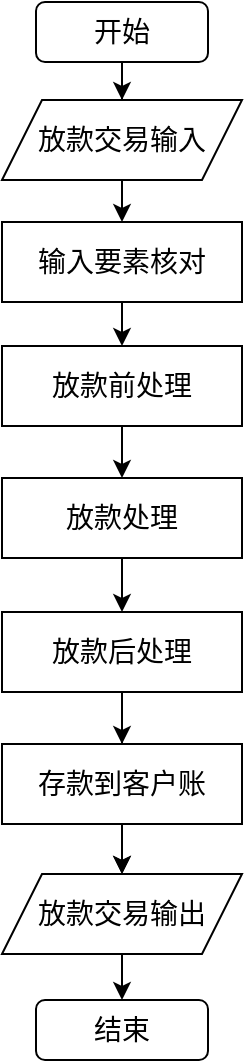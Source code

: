 <mxfile version="15.7.0" type="github" pages="4">
  <diagram id="nxqIbPxLtPHiabSfTje6" name="overall">
    <mxGraphModel dx="1122" dy="738" grid="0" gridSize="10" guides="1" tooltips="1" connect="1" arrows="1" fold="1" page="1" pageScale="1" pageWidth="827" pageHeight="1169" math="0" shadow="0">
      <root>
        <mxCell id="0" />
        <mxCell id="1" parent="0" />
        <mxCell id="k1YCn7YsN1y8buzWTDnB-4" style="edgeStyle=orthogonalEdgeStyle;rounded=0;orthogonalLoop=1;jettySize=auto;html=1;exitX=0.5;exitY=1;exitDx=0;exitDy=0;" edge="1" parent="1" source="k1YCn7YsN1y8buzWTDnB-1" target="k1YCn7YsN1y8buzWTDnB-2">
          <mxGeometry relative="1" as="geometry" />
        </mxCell>
        <mxCell id="k1YCn7YsN1y8buzWTDnB-1" value="开始" style="rounded=1;whiteSpace=wrap;html=1;fontStyle=0;fontSize=14;" vertex="1" parent="1">
          <mxGeometry x="354" y="100" width="86" height="30" as="geometry" />
        </mxCell>
        <mxCell id="k1YCn7YsN1y8buzWTDnB-2" value="放款交易输入" style="shape=parallelogram;perimeter=parallelogramPerimeter;whiteSpace=wrap;html=1;fixedSize=1;fontStyle=0;fontSize=14;" vertex="1" parent="1">
          <mxGeometry x="337" y="149" width="120" height="40" as="geometry" />
        </mxCell>
        <mxCell id="k1YCn7YsN1y8buzWTDnB-6" value="输入要素核对" style="rounded=0;whiteSpace=wrap;html=1;fontStyle=0;fontSize=14;" vertex="1" parent="1">
          <mxGeometry x="337" y="210" width="120" height="40" as="geometry" />
        </mxCell>
        <mxCell id="k1YCn7YsN1y8buzWTDnB-7" style="edgeStyle=orthogonalEdgeStyle;rounded=0;orthogonalLoop=1;jettySize=auto;html=1;exitX=0.5;exitY=1;exitDx=0;exitDy=0;" edge="1" parent="1" source="k1YCn7YsN1y8buzWTDnB-2" target="k1YCn7YsN1y8buzWTDnB-6">
          <mxGeometry relative="1" as="geometry">
            <mxPoint x="410" y="210" as="sourcePoint" />
            <mxPoint x="407" y="165" as="targetPoint" />
            <Array as="points" />
          </mxGeometry>
        </mxCell>
        <mxCell id="k1YCn7YsN1y8buzWTDnB-8" value="放款前处理" style="rounded=0;whiteSpace=wrap;html=1;fontStyle=0;fontSize=14;" vertex="1" parent="1">
          <mxGeometry x="337" y="272" width="120" height="40" as="geometry" />
        </mxCell>
        <mxCell id="k1YCn7YsN1y8buzWTDnB-9" value="放款处理" style="rounded=0;whiteSpace=wrap;html=1;fontStyle=0;fontSize=14;" vertex="1" parent="1">
          <mxGeometry x="337" y="338" width="120" height="40" as="geometry" />
        </mxCell>
        <mxCell id="k1YCn7YsN1y8buzWTDnB-21" value="" style="edgeStyle=orthogonalEdgeStyle;rounded=0;orthogonalLoop=1;jettySize=auto;html=1;fontSize=14;" edge="1" parent="1" source="k1YCn7YsN1y8buzWTDnB-10" target="k1YCn7YsN1y8buzWTDnB-16">
          <mxGeometry relative="1" as="geometry" />
        </mxCell>
        <mxCell id="k1YCn7YsN1y8buzWTDnB-10" value="放款后处理" style="rounded=0;whiteSpace=wrap;html=1;fontStyle=0;fontSize=14;" vertex="1" parent="1">
          <mxGeometry x="337" y="405" width="120" height="40" as="geometry" />
        </mxCell>
        <mxCell id="k1YCn7YsN1y8buzWTDnB-11" style="edgeStyle=orthogonalEdgeStyle;rounded=0;orthogonalLoop=1;jettySize=auto;html=1;exitX=0.5;exitY=1;exitDx=0;exitDy=0;entryX=0.5;entryY=0;entryDx=0;entryDy=0;" edge="1" parent="1" source="k1YCn7YsN1y8buzWTDnB-6" target="k1YCn7YsN1y8buzWTDnB-8">
          <mxGeometry relative="1" as="geometry">
            <mxPoint x="407" y="205" as="sourcePoint" />
            <mxPoint x="407" y="233" as="targetPoint" />
            <Array as="points" />
          </mxGeometry>
        </mxCell>
        <mxCell id="k1YCn7YsN1y8buzWTDnB-12" style="edgeStyle=orthogonalEdgeStyle;rounded=0;orthogonalLoop=1;jettySize=auto;html=1;exitX=0.5;exitY=1;exitDx=0;exitDy=0;" edge="1" parent="1" source="k1YCn7YsN1y8buzWTDnB-8" target="k1YCn7YsN1y8buzWTDnB-9">
          <mxGeometry relative="1" as="geometry">
            <mxPoint x="417" y="215" as="sourcePoint" />
            <mxPoint x="417" y="243" as="targetPoint" />
            <Array as="points" />
          </mxGeometry>
        </mxCell>
        <mxCell id="k1YCn7YsN1y8buzWTDnB-13" style="edgeStyle=orthogonalEdgeStyle;rounded=0;orthogonalLoop=1;jettySize=auto;html=1;exitX=0.5;exitY=1;exitDx=0;exitDy=0;" edge="1" parent="1" source="k1YCn7YsN1y8buzWTDnB-9" target="k1YCn7YsN1y8buzWTDnB-10">
          <mxGeometry relative="1" as="geometry">
            <mxPoint x="427" y="225" as="sourcePoint" />
            <mxPoint x="427" y="253" as="targetPoint" />
            <Array as="points" />
          </mxGeometry>
        </mxCell>
        <mxCell id="k1YCn7YsN1y8buzWTDnB-14" value="存款到客户账" style="rounded=0;whiteSpace=wrap;html=1;fontStyle=0;fontSize=14;" vertex="1" parent="1">
          <mxGeometry x="337" y="471" width="120" height="40" as="geometry" />
        </mxCell>
        <mxCell id="k1YCn7YsN1y8buzWTDnB-15" style="edgeStyle=orthogonalEdgeStyle;rounded=0;orthogonalLoop=1;jettySize=auto;html=1;entryX=0.5;entryY=0;entryDx=0;entryDy=0;" edge="1" parent="1" source="k1YCn7YsN1y8buzWTDnB-10" target="k1YCn7YsN1y8buzWTDnB-14">
          <mxGeometry relative="1" as="geometry">
            <mxPoint x="407" y="410" as="sourcePoint" />
            <mxPoint x="407" y="440" as="targetPoint" />
            <Array as="points" />
          </mxGeometry>
        </mxCell>
        <mxCell id="k1YCn7YsN1y8buzWTDnB-16" value="放款交易输出" style="shape=parallelogram;perimeter=parallelogramPerimeter;whiteSpace=wrap;html=1;fixedSize=1;fontStyle=0;fontSize=14;" vertex="1" parent="1">
          <mxGeometry x="337" y="536" width="120" height="40" as="geometry" />
        </mxCell>
        <mxCell id="k1YCn7YsN1y8buzWTDnB-17" value="结束" style="rounded=1;whiteSpace=wrap;html=1;fontStyle=0;fontSize=14;" vertex="1" parent="1">
          <mxGeometry x="354" y="599" width="86" height="30" as="geometry" />
        </mxCell>
        <mxCell id="k1YCn7YsN1y8buzWTDnB-18" style="edgeStyle=orthogonalEdgeStyle;rounded=0;orthogonalLoop=1;jettySize=auto;html=1;entryX=0.5;entryY=0;entryDx=0;entryDy=0;exitX=0.5;exitY=1;exitDx=0;exitDy=0;" edge="1" parent="1" source="k1YCn7YsN1y8buzWTDnB-14" target="k1YCn7YsN1y8buzWTDnB-16">
          <mxGeometry relative="1" as="geometry">
            <mxPoint x="407" y="480" as="sourcePoint" />
            <mxPoint x="407" y="510" as="targetPoint" />
            <Array as="points" />
          </mxGeometry>
        </mxCell>
        <mxCell id="k1YCn7YsN1y8buzWTDnB-20" style="edgeStyle=orthogonalEdgeStyle;rounded=0;orthogonalLoop=1;jettySize=auto;html=1;entryX=0.5;entryY=0;entryDx=0;entryDy=0;exitX=0.5;exitY=1;exitDx=0;exitDy=0;" edge="1" parent="1" source="k1YCn7YsN1y8buzWTDnB-16" target="k1YCn7YsN1y8buzWTDnB-17">
          <mxGeometry relative="1" as="geometry">
            <mxPoint x="407" y="480" as="sourcePoint" />
            <mxPoint x="407" y="510" as="targetPoint" />
            <Array as="points" />
          </mxGeometry>
        </mxCell>
      </root>
    </mxGraphModel>
  </diagram>
  <diagram id="QGNIRQtJwJ4KGdUutybe" name="drawdown before">
    <mxGraphModel dx="1122" dy="738" grid="0" gridSize="10" guides="1" tooltips="1" connect="1" arrows="1" fold="1" page="1" pageScale="1" pageWidth="827" pageHeight="1169" math="0" shadow="0">
      <root>
        <mxCell id="lxMKOzXUKa9GA9cogH5O-0" />
        <mxCell id="lxMKOzXUKa9GA9cogH5O-1" parent="lxMKOzXUKa9GA9cogH5O-0" />
        <mxCell id="ngMnGZncGuyNHVD0-6-a-0" value="&lt;span style=&quot;color: rgba(0 , 0 , 0 , 0) ; font-family: monospace ; font-size: 0px&quot;&gt;%3CmxGraphModel%3E%3Croot%3E%3CmxCell%20id%3D%220%22%2F%3E%3CmxCell%20id%3D%221%22%20parent%3D%220%22%2F%3E%3CmxCell%20id%3D%222%22%20style%3D%22edgeStyle%3DorthogonalEdgeStyle%3Brounded%3D0%3BorthogonalLoop%3D1%3BjettySize%3Dauto%3Bhtml%3D1%3BexitX%3D0.5%3BexitY%3D1%3BexitDx%3D0%3BexitDy%3D0%3B%22%20edge%3D%221%22%20source%3D%223%22%20target%3D%224%22%20parent%3D%221%22%3E%3CmxGeometry%20relative%3D%221%22%20as%3D%22geometry%22%2F%3E%3C%2FmxCell%3E%3CmxCell%20id%3D%223%22%20value%3D%22%E5%BC%80%E5%A7%8B%22%20style%3D%22rounded%3D1%3BwhiteSpace%3Dwrap%3Bhtml%3D1%3BfontStyle%3D0%3BfontSize%3D14%3B%22%20vertex%3D%221%22%20parent%3D%221%22%3E%3CmxGeometry%20x%3D%22354%22%20y%3D%22100%22%20width%3D%2286%22%20height%3D%2230%22%20as%3D%22geometry%22%2F%3E%3C%2FmxCell%3E%3CmxCell%20id%3D%224%22%20value%3D%22%E6%94%BE%E6%AC%BE%E4%BA%A4%E6%98%93%E8%BE%93%E5%85%A5%22%20style%3D%22shape%3Dparallelogram%3Bperimeter%3DparallelogramPerimeter%3BwhiteSpace%3Dwrap%3Bhtml%3D1%3BfixedSize%3D1%3BfontStyle%3D0%3BfontSize%3D14%3B%22%20vertex%3D%221%22%20parent%3D%221%22%3E%3CmxGeometry%20x%3D%22337%22%20y%3D%22149%22%20width%3D%22120%22%20height%3D%2240%22%20as%3D%22geometry%22%2F%3E%3C%2FmxCell%3E%3CmxCell%20id%3D%225%22%20value%3D%22%E8%BE%93%E5%85%A5%E8%A6%81%E7%B4%A0%E6%A0%B8%E5%AF%B9%22%20style%3D%22rounded%3D0%3BwhiteSpace%3Dwrap%3Bhtml%3D1%3BfontStyle%3D0%3BfontSize%3D14%3B%22%20vertex%3D%221%22%20parent%3D%221%22%3E%3CmxGeometry%20x%3D%22337%22%20y%3D%22210%22%20width%3D%22120%22%20height%3D%2240%22%20as%3D%22geometry%22%2F%3E%3C%2FmxCell%3E%3CmxCell%20id%3D%226%22%20style%3D%22edgeStyle%3DorthogonalEdgeStyle%3Brounded%3D0%3BorthogonalLoop%3D1%3BjettySize%3Dauto%3Bhtml%3D1%3BexitX%3D0.5%3BexitY%3D1%3BexitDx%3D0%3BexitDy%3D0%3B%22%20edge%3D%221%22%20source%3D%224%22%20target%3D%225%22%20parent%3D%221%22%3E%3CmxGeometry%20relative%3D%221%22%20as%3D%22geometry%22%3E%3CmxPoint%20x%3D%22410%22%20y%3D%22210%22%20as%3D%22sourcePoint%22%2F%3E%3CmxPoint%20x%3D%22407%22%20y%3D%22165%22%20as%3D%22targetPoint%22%2F%3E%3CArray%20as%3D%22points%22%2F%3E%3C%2FmxGeometry%3E%3C%2FmxCell%3E%3CmxCell%20id%3D%227%22%20value%3D%22%E6%94%BE%E6%AC%BE%E5%89%8D%E5%A4%84%E7%90%86%22%20style%3D%22rounded%3D0%3BwhiteSpace%3Dwrap%3Bhtml%3D1%3BfontStyle%3D0%3BfontSize%3D14%3B%22%20vertex%3D%221%22%20parent%3D%221%22%3E%3CmxGeometry%20x%3D%22337%22%20y%3D%22272%22%20width%3D%22120%22%20height%3D%2240%22%20as%3D%22geometry%22%2F%3E%3C%2FmxCell%3E%3CmxCell%20id%3D%228%22%20value%3D%22%E6%94%BE%E6%AC%BE%E5%A4%84%E7%90%86%22%20style%3D%22rounded%3D0%3BwhiteSpace%3Dwrap%3Bhtml%3D1%3BfontStyle%3D0%3BfontSize%3D14%3B%22%20vertex%3D%221%22%20parent%3D%221%22%3E%3CmxGeometry%20x%3D%22337%22%20y%3D%22338%22%20width%3D%22120%22%20height%3D%2240%22%20as%3D%22geometry%22%2F%3E%3C%2FmxCell%3E%3CmxCell%20id%3D%229%22%20value%3D%22%22%20style%3D%22edgeStyle%3DorthogonalEdgeStyle%3Brounded%3D0%3BorthogonalLoop%3D1%3BjettySize%3Dauto%3Bhtml%3D1%3BfontSize%3D14%3B%22%20edge%3D%221%22%20source%3D%2210%22%20target%3D%2216%22%20parent%3D%221%22%3E%3CmxGeometry%20relative%3D%221%22%20as%3D%22geometry%22%2F%3E%3C%2FmxCell%3E%3CmxCell%20id%3D%2210%22%20value%3D%22%E6%94%BE%E6%AC%BE%E5%90%8E%E5%A4%84%E7%90%86%22%20style%3D%22rounded%3D0%3BwhiteSpace%3Dwrap%3Bhtml%3D1%3BfontStyle%3D0%3BfontSize%3D14%3B%22%20vertex%3D%221%22%20parent%3D%221%22%3E%3CmxGeometry%20x%3D%22337%22%20y%3D%22405%22%20width%3D%22120%22%20height%3D%2240%22%20as%3D%22geometry%22%2F%3E%3C%2FmxCell%3E%3CmxCell%20id%3D%2211%22%20style%3D%22edgeStyle%3DorthogonalEdgeStyle%3Brounded%3D0%3BorthogonalLoop%3D1%3BjettySize%3Dauto%3Bhtml%3D1%3BexitX%3D0.5%3BexitY%3D1%3BexitDx%3D0%3BexitDy%3D0%3BentryX%3D0.5%3BentryY%3D0%3BentryDx%3D0%3BentryDy%3D0%3B%22%20edge%3D%221%22%20source%3D%225%22%20target%3D%227%22%20parent%3D%221%22%3E%3CmxGeometry%20relative%3D%221%22%20as%3D%22geometry%22%3E%3CmxPoint%20x%3D%22407%22%20y%3D%22205%22%20as%3D%22sourcePoint%22%2F%3E%3CmxPoint%20x%3D%22407%22%20y%3D%22233%22%20as%3D%22targetPoint%22%2F%3E%3CArray%20as%3D%22points%22%2F%3E%3C%2FmxGeometry%3E%3C%2FmxCell%3E%3CmxCell%20id%3D%2212%22%20style%3D%22edgeStyle%3DorthogonalEdgeStyle%3Brounded%3D0%3BorthogonalLoop%3D1%3BjettySize%3Dauto%3Bhtml%3D1%3BexitX%3D0.5%3BexitY%3D1%3BexitDx%3D0%3BexitDy%3D0%3B%22%20edge%3D%221%22%20source%3D%227%22%20target%3D%228%22%20parent%3D%221%22%3E%3CmxGeometry%20relative%3D%221%22%20as%3D%22geometry%22%3E%3CmxPoint%20x%3D%22417%22%20y%3D%22215%22%20as%3D%22sourcePoint%22%2F%3E%3CmxPoint%20x%3D%22417%22%20y%3D%22243%22%20as%3D%22targetPoint%22%2F%3E%3CArray%20as%3D%22points%22%2F%3E%3C%2FmxGeometry%3E%3C%2FmxCell%3E%3CmxCell%20id%3D%2213%22%20style%3D%22edgeStyle%3DorthogonalEdgeStyle%3Brounded%3D0%3BorthogonalLoop%3D1%3BjettySize%3Dauto%3Bhtml%3D1%3BexitX%3D0.5%3BexitY%3D1%3BexitDx%3D0%3BexitDy%3D0%3B%22%20edge%3D%221%22%20source%3D%228%22%20target%3D%2210%22%20parent%3D%221%22%3E%3CmxGeometry%20relative%3D%221%22%20as%3D%22geometry%22%3E%3CmxPoint%20x%3D%22427%22%20y%3D%22225%22%20as%3D%22sourcePoint%22%2F%3E%3CmxPoint%20x%3D%22427%22%20y%3D%22253%22%20as%3D%22targetPoint%22%2F%3E%3CArray%20as%3D%22points%22%2F%3E%3C%2FmxGeometry%3E%3C%2FmxCell%3E%3CmxCell%20id%3D%2214%22%20value%3D%22%E5%AD%98%E6%AC%BE%E5%88%B0%E5%AE%A2%E6%88%B7%E8%B4%A6%22%20style%3D%22rounded%3D0%3BwhiteSpace%3Dwrap%3Bhtml%3D1%3BfontStyle%3D0%3BfontSize%3D14%3B%22%20vertex%3D%221%22%20parent%3D%221%22%3E%3CmxGeometry%20x%3D%22337%22%20y%3D%22471%22%20width%3D%22120%22%20height%3D%2240%22%20as%3D%22geometry%22%2F%3E%3C%2FmxCell%3E%3CmxCell%20id%3D%2215%22%20style%3D%22edgeStyle%3DorthogonalEdgeStyle%3Brounded%3D0%3BorthogonalLoop%3D1%3BjettySize%3Dauto%3Bhtml%3D1%3BentryX%3D0.5%3BentryY%3D0%3BentryDx%3D0%3BentryDy%3D0%3B%22%20edge%3D%221%22%20source%3D%2210%22%20target%3D%2214%22%20parent%3D%221%22%3E%3CmxGeometry%20relative%3D%221%22%20as%3D%22geometry%22%3E%3CmxPoint%20x%3D%22407%22%20y%3D%22410%22%20as%3D%22sourcePoint%22%2F%3E%3CmxPoint%20x%3D%22407%22%20y%3D%22440%22%20as%3D%22targetPoint%22%2F%3E%3CArray%20as%3D%22points%22%2F%3E%3C%2FmxGeometry%3E%3C%2FmxCell%3E%3CmxCell%20id%3D%2216%22%20value%3D%22%E6%94%BE%E6%AC%BE%E4%BA%A4%E6%98%93%E8%BE%93%E5%87%BA%22%20style%3D%22shape%3Dparallelogram%3Bperimeter%3DparallelogramPerimeter%3BwhiteSpace%3Dwrap%3Bhtml%3D1%3BfixedSize%3D1%3BfontStyle%3D0%3BfontSize%3D14%3B%22%20vertex%3D%221%22%20parent%3D%221%22%3E%3CmxGeometry%20x%3D%22337%22%20y%3D%22536%22%20width%3D%22120%22%20height%3D%2240%22%20as%3D%22geometry%22%2F%3E%3C%2FmxCell%3E%3CmxCell%20id%3D%2217%22%20value%3D%22%E7%BB%93%E6%9D%9F%22%20style%3D%22rounded%3D1%3BwhiteSpace%3Dwrap%3Bhtml%3D1%3BfontStyle%3D0%3BfontSize%3D14%3B%22%20vertex%3D%221%22%20parent%3D%221%22%3E%3CmxGeometry%20x%3D%22354%22%20y%3D%22599%22%20width%3D%2286%22%20height%3D%2230%22%20as%3D%22geometry%22%2F%3E%3C%2FmxCell%3E%3CmxCell%20id%3D%2218%22%20style%3D%22edgeStyle%3DorthogonalEdgeStyle%3Brounded%3D0%3BorthogonalLoop%3D1%3BjettySize%3Dauto%3Bhtml%3D1%3BentryX%3D0.5%3BentryY%3D0%3BentryDx%3D0%3BentryDy%3D0%3BexitX%3D0.5%3BexitY%3D1%3BexitDx%3D0%3BexitDy%3D0%3B%22%20edge%3D%221%22%20source%3D%2214%22%20target%3D%2216%22%20parent%3D%221%22%3E%3CmxGeometry%20relative%3D%221%22%20as%3D%22geometry%22%3E%3CmxPoint%20x%3D%22407%22%20y%3D%22480%22%20as%3D%22sourcePoint%22%2F%3E%3CmxPoint%20x%3D%22407%22%20y%3D%22510%22%20as%3D%22targetPoint%22%2F%3E%3CArray%20as%3D%22points%22%2F%3E%3C%2FmxGeometry%3E%3C%2FmxCell%3E%3CmxCell%20id%3D%2219%22%20style%3D%22edgeStyle%3DorthogonalEdgeStyle%3Brounded%3D0%3BorthogonalLoop%3D1%3BjettySize%3Dauto%3Bhtml%3D1%3BentryX%3D0.5%3BentryY%3D0%3BentryDx%3D0%3BentryDy%3D0%3BexitX%3D0.5%3BexitY%3D1%3BexitDx%3D0%3BexitDy%3D0%3B%22%20edge%3D%221%22%20source%3D%2216%22%20target%3D%2217%22%20parent%3D%221%22%3E%3CmxGeometry%20relative%3D%221%22%20as%3D%22geometry%22%3E%3CmxPoint%20x%3D%22407%22%20y%3D%22480%22%20as%3D%22sourcePoint%22%2F%3E%3CmxPoint%20x%3D%22407%22%20y%3D%22510%22%20as%3D%22targetPoint%22%2F%3E%3CArray%20as%3D%22points%22%2F%3E%3C%2FmxGeometry%3E%3C%2FmxCell%3E%3C%2Froot%3E%3C%2FmxGraphModel%3E&lt;/span&gt;" style="text;html=1;align=center;verticalAlign=middle;resizable=0;points=[];autosize=1;strokeColor=none;fillColor=none;fontSize=14;" vertex="1" parent="lxMKOzXUKa9GA9cogH5O-1">
          <mxGeometry x="354" y="114" width="10" height="26" as="geometry" />
        </mxCell>
        <mxCell id="DNnrfw2meU_QP1o3jRQS-1" style="edgeStyle=orthogonalEdgeStyle;rounded=0;orthogonalLoop=1;jettySize=auto;html=1;exitX=0.5;exitY=1;exitDx=0;exitDy=0;" edge="1" parent="lxMKOzXUKa9GA9cogH5O-1" source="DNnrfw2meU_QP1o3jRQS-2" target="DNnrfw2meU_QP1o3jRQS-3">
          <mxGeometry relative="1" as="geometry" />
        </mxCell>
        <mxCell id="DNnrfw2meU_QP1o3jRQS-2" value="开始" style="rounded=1;whiteSpace=wrap;html=1;fontStyle=0;fontSize=14;" vertex="1" parent="lxMKOzXUKa9GA9cogH5O-1">
          <mxGeometry x="354" y="100" width="86" height="30" as="geometry" />
        </mxCell>
        <mxCell id="DNnrfw2meU_QP1o3jRQS-3" value="放款前处理输入" style="shape=parallelogram;perimeter=parallelogramPerimeter;whiteSpace=wrap;html=1;fixedSize=1;fontStyle=0;fontSize=14;" vertex="1" parent="lxMKOzXUKa9GA9cogH5O-1">
          <mxGeometry x="337" y="155" width="120" height="40" as="geometry" />
        </mxCell>
        <mxCell id="DNnrfw2meU_QP1o3jRQS-4" value="放款准入检查" style="rounded=0;whiteSpace=wrap;html=1;fontStyle=0;fontSize=14;" vertex="1" parent="lxMKOzXUKa9GA9cogH5O-1">
          <mxGeometry x="337" y="223" width="120" height="40" as="geometry" />
        </mxCell>
        <mxCell id="DNnrfw2meU_QP1o3jRQS-5" style="edgeStyle=orthogonalEdgeStyle;rounded=0;orthogonalLoop=1;jettySize=auto;html=1;exitX=0.5;exitY=1;exitDx=0;exitDy=0;" edge="1" parent="lxMKOzXUKa9GA9cogH5O-1" source="DNnrfw2meU_QP1o3jRQS-3" target="DNnrfw2meU_QP1o3jRQS-4">
          <mxGeometry relative="1" as="geometry">
            <mxPoint x="410" y="210" as="sourcePoint" />
            <mxPoint x="407" y="165" as="targetPoint" />
            <Array as="points" />
          </mxGeometry>
        </mxCell>
        <mxCell id="DNnrfw2meU_QP1o3jRQS-8" value="" style="edgeStyle=orthogonalEdgeStyle;rounded=0;orthogonalLoop=1;jettySize=auto;html=1;fontSize=14;entryX=0.5;entryY=0;entryDx=0;entryDy=0;exitX=0.5;exitY=1;exitDx=0;exitDy=0;" edge="1" parent="lxMKOzXUKa9GA9cogH5O-1" source="DNnrfw2meU_QP1o3jRQS-15" target="DNnrfw2meU_QP1o3jRQS-16">
          <mxGeometry relative="1" as="geometry">
            <mxPoint x="397" y="445" as="sourcePoint" />
          </mxGeometry>
        </mxCell>
        <mxCell id="DNnrfw2meU_QP1o3jRQS-13" value="放款处理选项赋值" style="rounded=0;whiteSpace=wrap;html=1;fontStyle=0;fontSize=14;" vertex="1" parent="lxMKOzXUKa9GA9cogH5O-1">
          <mxGeometry x="337" y="296" width="120" height="40" as="geometry" />
        </mxCell>
        <mxCell id="DNnrfw2meU_QP1o3jRQS-14" style="edgeStyle=orthogonalEdgeStyle;rounded=0;orthogonalLoop=1;jettySize=auto;html=1;entryX=0.5;entryY=0;entryDx=0;entryDy=0;exitX=0.5;exitY=1;exitDx=0;exitDy=0;" edge="1" parent="lxMKOzXUKa9GA9cogH5O-1" source="DNnrfw2meU_QP1o3jRQS-4" target="DNnrfw2meU_QP1o3jRQS-13">
          <mxGeometry relative="1" as="geometry">
            <mxPoint x="397" y="445" as="sourcePoint" />
            <mxPoint x="407" y="440" as="targetPoint" />
            <Array as="points" />
          </mxGeometry>
        </mxCell>
        <mxCell id="DNnrfw2meU_QP1o3jRQS-15" value="放款前处理输出" style="shape=parallelogram;perimeter=parallelogramPerimeter;whiteSpace=wrap;html=1;fixedSize=1;fontStyle=0;fontSize=14;" vertex="1" parent="lxMKOzXUKa9GA9cogH5O-1">
          <mxGeometry x="337" y="366" width="120" height="40" as="geometry" />
        </mxCell>
        <mxCell id="DNnrfw2meU_QP1o3jRQS-16" value="结束" style="rounded=1;whiteSpace=wrap;html=1;fontStyle=0;fontSize=14;" vertex="1" parent="lxMKOzXUKa9GA9cogH5O-1">
          <mxGeometry x="354" y="439" width="86" height="30" as="geometry" />
        </mxCell>
        <mxCell id="DNnrfw2meU_QP1o3jRQS-17" style="edgeStyle=orthogonalEdgeStyle;rounded=0;orthogonalLoop=1;jettySize=auto;html=1;entryX=0.5;entryY=0;entryDx=0;entryDy=0;exitX=0.5;exitY=1;exitDx=0;exitDy=0;" edge="1" parent="lxMKOzXUKa9GA9cogH5O-1" source="DNnrfw2meU_QP1o3jRQS-13" target="DNnrfw2meU_QP1o3jRQS-15">
          <mxGeometry relative="1" as="geometry">
            <mxPoint x="407" y="303" as="sourcePoint" />
            <mxPoint x="407" y="333" as="targetPoint" />
            <Array as="points" />
          </mxGeometry>
        </mxCell>
      </root>
    </mxGraphModel>
  </diagram>
  <diagram name="drawdown" id="UAFW7knBlBUU_2P9LDRf">
    <mxGraphModel dx="1122" dy="738" grid="0" gridSize="10" guides="1" tooltips="1" connect="1" arrows="1" fold="1" page="1" pageScale="1" pageWidth="827" pageHeight="1169" math="0" shadow="0">
      <root>
        <mxCell id="bIfGrMK61qFXWXpR1ZJn-0" />
        <mxCell id="bIfGrMK61qFXWXpR1ZJn-1" parent="bIfGrMK61qFXWXpR1ZJn-0" />
        <mxCell id="bIfGrMK61qFXWXpR1ZJn-2" value="&lt;span style=&quot;color: rgba(0 , 0 , 0 , 0) ; font-family: monospace ; font-size: 0px&quot;&gt;%3CmxGraphModel%3E%3Croot%3E%3CmxCell%20id%3D%220%22%2F%3E%3CmxCell%20id%3D%221%22%20parent%3D%220%22%2F%3E%3CmxCell%20id%3D%222%22%20style%3D%22edgeStyle%3DorthogonalEdgeStyle%3Brounded%3D0%3BorthogonalLoop%3D1%3BjettySize%3Dauto%3Bhtml%3D1%3BexitX%3D0.5%3BexitY%3D1%3BexitDx%3D0%3BexitDy%3D0%3B%22%20edge%3D%221%22%20source%3D%223%22%20target%3D%224%22%20parent%3D%221%22%3E%3CmxGeometry%20relative%3D%221%22%20as%3D%22geometry%22%2F%3E%3C%2FmxCell%3E%3CmxCell%20id%3D%223%22%20value%3D%22%E5%BC%80%E5%A7%8B%22%20style%3D%22rounded%3D1%3BwhiteSpace%3Dwrap%3Bhtml%3D1%3BfontStyle%3D0%3BfontSize%3D14%3B%22%20vertex%3D%221%22%20parent%3D%221%22%3E%3CmxGeometry%20x%3D%22354%22%20y%3D%22100%22%20width%3D%2286%22%20height%3D%2230%22%20as%3D%22geometry%22%2F%3E%3C%2FmxCell%3E%3CmxCell%20id%3D%224%22%20value%3D%22%E6%94%BE%E6%AC%BE%E4%BA%A4%E6%98%93%E8%BE%93%E5%85%A5%22%20style%3D%22shape%3Dparallelogram%3Bperimeter%3DparallelogramPerimeter%3BwhiteSpace%3Dwrap%3Bhtml%3D1%3BfixedSize%3D1%3BfontStyle%3D0%3BfontSize%3D14%3B%22%20vertex%3D%221%22%20parent%3D%221%22%3E%3CmxGeometry%20x%3D%22337%22%20y%3D%22149%22%20width%3D%22120%22%20height%3D%2240%22%20as%3D%22geometry%22%2F%3E%3C%2FmxCell%3E%3CmxCell%20id%3D%225%22%20value%3D%22%E8%BE%93%E5%85%A5%E8%A6%81%E7%B4%A0%E6%A0%B8%E5%AF%B9%22%20style%3D%22rounded%3D0%3BwhiteSpace%3Dwrap%3Bhtml%3D1%3BfontStyle%3D0%3BfontSize%3D14%3B%22%20vertex%3D%221%22%20parent%3D%221%22%3E%3CmxGeometry%20x%3D%22337%22%20y%3D%22210%22%20width%3D%22120%22%20height%3D%2240%22%20as%3D%22geometry%22%2F%3E%3C%2FmxCell%3E%3CmxCell%20id%3D%226%22%20style%3D%22edgeStyle%3DorthogonalEdgeStyle%3Brounded%3D0%3BorthogonalLoop%3D1%3BjettySize%3Dauto%3Bhtml%3D1%3BexitX%3D0.5%3BexitY%3D1%3BexitDx%3D0%3BexitDy%3D0%3B%22%20edge%3D%221%22%20source%3D%224%22%20target%3D%225%22%20parent%3D%221%22%3E%3CmxGeometry%20relative%3D%221%22%20as%3D%22geometry%22%3E%3CmxPoint%20x%3D%22410%22%20y%3D%22210%22%20as%3D%22sourcePoint%22%2F%3E%3CmxPoint%20x%3D%22407%22%20y%3D%22165%22%20as%3D%22targetPoint%22%2F%3E%3CArray%20as%3D%22points%22%2F%3E%3C%2FmxGeometry%3E%3C%2FmxCell%3E%3CmxCell%20id%3D%227%22%20value%3D%22%E6%94%BE%E6%AC%BE%E5%89%8D%E5%A4%84%E7%90%86%22%20style%3D%22rounded%3D0%3BwhiteSpace%3Dwrap%3Bhtml%3D1%3BfontStyle%3D0%3BfontSize%3D14%3B%22%20vertex%3D%221%22%20parent%3D%221%22%3E%3CmxGeometry%20x%3D%22337%22%20y%3D%22272%22%20width%3D%22120%22%20height%3D%2240%22%20as%3D%22geometry%22%2F%3E%3C%2FmxCell%3E%3CmxCell%20id%3D%228%22%20value%3D%22%E6%94%BE%E6%AC%BE%E5%A4%84%E7%90%86%22%20style%3D%22rounded%3D0%3BwhiteSpace%3Dwrap%3Bhtml%3D1%3BfontStyle%3D0%3BfontSize%3D14%3B%22%20vertex%3D%221%22%20parent%3D%221%22%3E%3CmxGeometry%20x%3D%22337%22%20y%3D%22338%22%20width%3D%22120%22%20height%3D%2240%22%20as%3D%22geometry%22%2F%3E%3C%2FmxCell%3E%3CmxCell%20id%3D%229%22%20value%3D%22%22%20style%3D%22edgeStyle%3DorthogonalEdgeStyle%3Brounded%3D0%3BorthogonalLoop%3D1%3BjettySize%3Dauto%3Bhtml%3D1%3BfontSize%3D14%3B%22%20edge%3D%221%22%20source%3D%2210%22%20target%3D%2216%22%20parent%3D%221%22%3E%3CmxGeometry%20relative%3D%221%22%20as%3D%22geometry%22%2F%3E%3C%2FmxCell%3E%3CmxCell%20id%3D%2210%22%20value%3D%22%E6%94%BE%E6%AC%BE%E5%90%8E%E5%A4%84%E7%90%86%22%20style%3D%22rounded%3D0%3BwhiteSpace%3Dwrap%3Bhtml%3D1%3BfontStyle%3D0%3BfontSize%3D14%3B%22%20vertex%3D%221%22%20parent%3D%221%22%3E%3CmxGeometry%20x%3D%22337%22%20y%3D%22405%22%20width%3D%22120%22%20height%3D%2240%22%20as%3D%22geometry%22%2F%3E%3C%2FmxCell%3E%3CmxCell%20id%3D%2211%22%20style%3D%22edgeStyle%3DorthogonalEdgeStyle%3Brounded%3D0%3BorthogonalLoop%3D1%3BjettySize%3Dauto%3Bhtml%3D1%3BexitX%3D0.5%3BexitY%3D1%3BexitDx%3D0%3BexitDy%3D0%3BentryX%3D0.5%3BentryY%3D0%3BentryDx%3D0%3BentryDy%3D0%3B%22%20edge%3D%221%22%20source%3D%225%22%20target%3D%227%22%20parent%3D%221%22%3E%3CmxGeometry%20relative%3D%221%22%20as%3D%22geometry%22%3E%3CmxPoint%20x%3D%22407%22%20y%3D%22205%22%20as%3D%22sourcePoint%22%2F%3E%3CmxPoint%20x%3D%22407%22%20y%3D%22233%22%20as%3D%22targetPoint%22%2F%3E%3CArray%20as%3D%22points%22%2F%3E%3C%2FmxGeometry%3E%3C%2FmxCell%3E%3CmxCell%20id%3D%2212%22%20style%3D%22edgeStyle%3DorthogonalEdgeStyle%3Brounded%3D0%3BorthogonalLoop%3D1%3BjettySize%3Dauto%3Bhtml%3D1%3BexitX%3D0.5%3BexitY%3D1%3BexitDx%3D0%3BexitDy%3D0%3B%22%20edge%3D%221%22%20source%3D%227%22%20target%3D%228%22%20parent%3D%221%22%3E%3CmxGeometry%20relative%3D%221%22%20as%3D%22geometry%22%3E%3CmxPoint%20x%3D%22417%22%20y%3D%22215%22%20as%3D%22sourcePoint%22%2F%3E%3CmxPoint%20x%3D%22417%22%20y%3D%22243%22%20as%3D%22targetPoint%22%2F%3E%3CArray%20as%3D%22points%22%2F%3E%3C%2FmxGeometry%3E%3C%2FmxCell%3E%3CmxCell%20id%3D%2213%22%20style%3D%22edgeStyle%3DorthogonalEdgeStyle%3Brounded%3D0%3BorthogonalLoop%3D1%3BjettySize%3Dauto%3Bhtml%3D1%3BexitX%3D0.5%3BexitY%3D1%3BexitDx%3D0%3BexitDy%3D0%3B%22%20edge%3D%221%22%20source%3D%228%22%20target%3D%2210%22%20parent%3D%221%22%3E%3CmxGeometry%20relative%3D%221%22%20as%3D%22geometry%22%3E%3CmxPoint%20x%3D%22427%22%20y%3D%22225%22%20as%3D%22sourcePoint%22%2F%3E%3CmxPoint%20x%3D%22427%22%20y%3D%22253%22%20as%3D%22targetPoint%22%2F%3E%3CArray%20as%3D%22points%22%2F%3E%3C%2FmxGeometry%3E%3C%2FmxCell%3E%3CmxCell%20id%3D%2214%22%20value%3D%22%E5%AD%98%E6%AC%BE%E5%88%B0%E5%AE%A2%E6%88%B7%E8%B4%A6%22%20style%3D%22rounded%3D0%3BwhiteSpace%3Dwrap%3Bhtml%3D1%3BfontStyle%3D0%3BfontSize%3D14%3B%22%20vertex%3D%221%22%20parent%3D%221%22%3E%3CmxGeometry%20x%3D%22337%22%20y%3D%22471%22%20width%3D%22120%22%20height%3D%2240%22%20as%3D%22geometry%22%2F%3E%3C%2FmxCell%3E%3CmxCell%20id%3D%2215%22%20style%3D%22edgeStyle%3DorthogonalEdgeStyle%3Brounded%3D0%3BorthogonalLoop%3D1%3BjettySize%3Dauto%3Bhtml%3D1%3BentryX%3D0.5%3BentryY%3D0%3BentryDx%3D0%3BentryDy%3D0%3B%22%20edge%3D%221%22%20source%3D%2210%22%20target%3D%2214%22%20parent%3D%221%22%3E%3CmxGeometry%20relative%3D%221%22%20as%3D%22geometry%22%3E%3CmxPoint%20x%3D%22407%22%20y%3D%22410%22%20as%3D%22sourcePoint%22%2F%3E%3CmxPoint%20x%3D%22407%22%20y%3D%22440%22%20as%3D%22targetPoint%22%2F%3E%3CArray%20as%3D%22points%22%2F%3E%3C%2FmxGeometry%3E%3C%2FmxCell%3E%3CmxCell%20id%3D%2216%22%20value%3D%22%E6%94%BE%E6%AC%BE%E4%BA%A4%E6%98%93%E8%BE%93%E5%87%BA%22%20style%3D%22shape%3Dparallelogram%3Bperimeter%3DparallelogramPerimeter%3BwhiteSpace%3Dwrap%3Bhtml%3D1%3BfixedSize%3D1%3BfontStyle%3D0%3BfontSize%3D14%3B%22%20vertex%3D%221%22%20parent%3D%221%22%3E%3CmxGeometry%20x%3D%22337%22%20y%3D%22536%22%20width%3D%22120%22%20height%3D%2240%22%20as%3D%22geometry%22%2F%3E%3C%2FmxCell%3E%3CmxCell%20id%3D%2217%22%20value%3D%22%E7%BB%93%E6%9D%9F%22%20style%3D%22rounded%3D1%3BwhiteSpace%3Dwrap%3Bhtml%3D1%3BfontStyle%3D0%3BfontSize%3D14%3B%22%20vertex%3D%221%22%20parent%3D%221%22%3E%3CmxGeometry%20x%3D%22354%22%20y%3D%22599%22%20width%3D%2286%22%20height%3D%2230%22%20as%3D%22geometry%22%2F%3E%3C%2FmxCell%3E%3CmxCell%20id%3D%2218%22%20style%3D%22edgeStyle%3DorthogonalEdgeStyle%3Brounded%3D0%3BorthogonalLoop%3D1%3BjettySize%3Dauto%3Bhtml%3D1%3BentryX%3D0.5%3BentryY%3D0%3BentryDx%3D0%3BentryDy%3D0%3BexitX%3D0.5%3BexitY%3D1%3BexitDx%3D0%3BexitDy%3D0%3B%22%20edge%3D%221%22%20source%3D%2214%22%20target%3D%2216%22%20parent%3D%221%22%3E%3CmxGeometry%20relative%3D%221%22%20as%3D%22geometry%22%3E%3CmxPoint%20x%3D%22407%22%20y%3D%22480%22%20as%3D%22sourcePoint%22%2F%3E%3CmxPoint%20x%3D%22407%22%20y%3D%22510%22%20as%3D%22targetPoint%22%2F%3E%3CArray%20as%3D%22points%22%2F%3E%3C%2FmxGeometry%3E%3C%2FmxCell%3E%3CmxCell%20id%3D%2219%22%20style%3D%22edgeStyle%3DorthogonalEdgeStyle%3Brounded%3D0%3BorthogonalLoop%3D1%3BjettySize%3Dauto%3Bhtml%3D1%3BentryX%3D0.5%3BentryY%3D0%3BentryDx%3D0%3BentryDy%3D0%3BexitX%3D0.5%3BexitY%3D1%3BexitDx%3D0%3BexitDy%3D0%3B%22%20edge%3D%221%22%20source%3D%2216%22%20target%3D%2217%22%20parent%3D%221%22%3E%3CmxGeometry%20relative%3D%221%22%20as%3D%22geometry%22%3E%3CmxPoint%20x%3D%22407%22%20y%3D%22480%22%20as%3D%22sourcePoint%22%2F%3E%3CmxPoint%20x%3D%22407%22%20y%3D%22510%22%20as%3D%22targetPoint%22%2F%3E%3CArray%20as%3D%22points%22%2F%3E%3C%2FmxGeometry%3E%3C%2FmxCell%3E%3C%2Froot%3E%3C%2FmxGraphModel%3E&lt;/span&gt;" style="text;html=1;align=center;verticalAlign=middle;resizable=0;points=[];autosize=1;strokeColor=none;fillColor=none;fontSize=14;" vertex="1" parent="bIfGrMK61qFXWXpR1ZJn-1">
          <mxGeometry x="354" y="137" width="10" height="26" as="geometry" />
        </mxCell>
        <mxCell id="bIfGrMK61qFXWXpR1ZJn-4" value="开始" style="rounded=1;whiteSpace=wrap;html=1;fontStyle=0;fontSize=14;" vertex="1" parent="bIfGrMK61qFXWXpR1ZJn-1">
          <mxGeometry x="354" y="40" width="86" height="30" as="geometry" />
        </mxCell>
        <mxCell id="bIfGrMK61qFXWXpR1ZJn-6" value="生成借据" style="rounded=0;whiteSpace=wrap;html=1;fontStyle=0;fontSize=14;" vertex="1" parent="bIfGrMK61qFXWXpR1ZJn-1">
          <mxGeometry x="337" y="184" width="120" height="40" as="geometry" />
        </mxCell>
        <mxCell id="bIfGrMK61qFXWXpR1ZJn-7" style="edgeStyle=orthogonalEdgeStyle;rounded=0;orthogonalLoop=1;jettySize=auto;html=1;exitX=0.5;exitY=1;exitDx=0;exitDy=0;entryX=0.5;entryY=0;entryDx=0;entryDy=0;" edge="1" parent="bIfGrMK61qFXWXpR1ZJn-1" source="bIfGrMK61qFXWXpR1ZJn-4" target="ovPZh-4uKHEx2czrxMof-5">
          <mxGeometry relative="1" as="geometry">
            <mxPoint x="397" y="212" as="sourcePoint" />
            <mxPoint x="407" y="188" as="targetPoint" />
            <Array as="points" />
          </mxGeometry>
        </mxCell>
        <mxCell id="bIfGrMK61qFXWXpR1ZJn-8" value="计算预收息" style="rounded=0;whiteSpace=wrap;html=1;fontStyle=0;fontSize=14;" vertex="1" parent="bIfGrMK61qFXWXpR1ZJn-1">
          <mxGeometry x="551" y="278" width="120" height="40" as="geometry" />
        </mxCell>
        <mxCell id="bIfGrMK61qFXWXpR1ZJn-9" value="生成还款计划" style="rounded=0;whiteSpace=wrap;html=1;fontStyle=0;fontSize=14;" vertex="1" parent="bIfGrMK61qFXWXpR1ZJn-1">
          <mxGeometry x="337" y="374" width="120" height="40" as="geometry" />
        </mxCell>
        <mxCell id="bIfGrMK61qFXWXpR1ZJn-10" value="" style="edgeStyle=orthogonalEdgeStyle;rounded=0;orthogonalLoop=1;jettySize=auto;html=1;fontSize=14;entryX=0.5;entryY=0;entryDx=0;entryDy=0;" edge="1" parent="bIfGrMK61qFXWXpR1ZJn-1" source="bIfGrMK61qFXWXpR1ZJn-11" target="w697X3ususy6DAzAsqAP-0">
          <mxGeometry relative="1" as="geometry" />
        </mxCell>
        <mxCell id="bIfGrMK61qFXWXpR1ZJn-11" value="放款记账处理" style="rounded=0;whiteSpace=wrap;html=1;fontStyle=0;fontSize=14;" vertex="1" parent="bIfGrMK61qFXWXpR1ZJn-1">
          <mxGeometry x="337" y="447" width="120" height="40" as="geometry" />
        </mxCell>
        <mxCell id="bIfGrMK61qFXWXpR1ZJn-12" style="edgeStyle=orthogonalEdgeStyle;rounded=0;orthogonalLoop=1;jettySize=auto;html=1;exitX=0.5;exitY=1;exitDx=0;exitDy=0;entryX=0.5;entryY=0;entryDx=0;entryDy=0;" edge="1" parent="bIfGrMK61qFXWXpR1ZJn-1" source="bIfGrMK61qFXWXpR1ZJn-6" target="ovPZh-4uKHEx2czrxMof-0">
          <mxGeometry relative="1" as="geometry">
            <mxPoint x="407" y="228" as="sourcePoint" />
            <mxPoint x="407" y="256" as="targetPoint" />
            <Array as="points" />
          </mxGeometry>
        </mxCell>
        <mxCell id="bIfGrMK61qFXWXpR1ZJn-13" style="edgeStyle=orthogonalEdgeStyle;rounded=0;orthogonalLoop=1;jettySize=auto;html=1;exitX=0.5;exitY=1;exitDx=0;exitDy=0;entryX=1;entryY=0.5;entryDx=0;entryDy=0;" edge="1" parent="bIfGrMK61qFXWXpR1ZJn-1" source="bIfGrMK61qFXWXpR1ZJn-8" target="bIfGrMK61qFXWXpR1ZJn-9">
          <mxGeometry relative="1" as="geometry">
            <mxPoint x="417" y="238" as="sourcePoint" />
            <mxPoint x="417" y="266" as="targetPoint" />
            <Array as="points" />
          </mxGeometry>
        </mxCell>
        <mxCell id="bIfGrMK61qFXWXpR1ZJn-14" style="edgeStyle=orthogonalEdgeStyle;rounded=0;orthogonalLoop=1;jettySize=auto;html=1;exitX=0.5;exitY=1;exitDx=0;exitDy=0;" edge="1" parent="bIfGrMK61qFXWXpR1ZJn-1" source="bIfGrMK61qFXWXpR1ZJn-9" target="bIfGrMK61qFXWXpR1ZJn-11">
          <mxGeometry relative="1" as="geometry">
            <mxPoint x="427" y="248" as="sourcePoint" />
            <mxPoint x="427" y="276" as="targetPoint" />
            <Array as="points" />
          </mxGeometry>
        </mxCell>
        <mxCell id="bIfGrMK61qFXWXpR1ZJn-17" value="放款处理输出" style="shape=parallelogram;perimeter=parallelogramPerimeter;whiteSpace=wrap;html=1;fixedSize=1;fontStyle=0;fontSize=14;" vertex="1" parent="bIfGrMK61qFXWXpR1ZJn-1">
          <mxGeometry x="337" y="575" width="120" height="40" as="geometry" />
        </mxCell>
        <mxCell id="bIfGrMK61qFXWXpR1ZJn-18" value="结束" style="rounded=1;whiteSpace=wrap;html=1;fontStyle=0;fontSize=14;" vertex="1" parent="bIfGrMK61qFXWXpR1ZJn-1">
          <mxGeometry x="354" y="644" width="86" height="30" as="geometry" />
        </mxCell>
        <mxCell id="ovPZh-4uKHEx2czrxMof-0" value="预收息？" style="rhombus;whiteSpace=wrap;html=1;fontSize=14;" vertex="1" parent="bIfGrMK61qFXWXpR1ZJn-1">
          <mxGeometry x="357" y="258" width="80" height="80" as="geometry" />
        </mxCell>
        <mxCell id="ovPZh-4uKHEx2czrxMof-1" style="edgeStyle=orthogonalEdgeStyle;rounded=0;orthogonalLoop=1;jettySize=auto;html=1;exitX=0.5;exitY=1;exitDx=0;exitDy=0;entryX=0.5;entryY=0;entryDx=0;entryDy=0;" edge="1" parent="bIfGrMK61qFXWXpR1ZJn-1" source="ovPZh-4uKHEx2czrxMof-0" target="bIfGrMK61qFXWXpR1ZJn-9">
          <mxGeometry relative="1" as="geometry">
            <mxPoint x="407" y="283" as="sourcePoint" />
            <mxPoint x="131" y="305" as="targetPoint" />
            <Array as="points" />
          </mxGeometry>
        </mxCell>
        <mxCell id="ovPZh-4uKHEx2czrxMof-2" value="N" style="edgeLabel;html=1;align=center;verticalAlign=middle;resizable=0;points=[];fontSize=14;" vertex="1" connectable="0" parent="ovPZh-4uKHEx2czrxMof-1">
          <mxGeometry x="-0.6" y="-1" relative="1" as="geometry">
            <mxPoint as="offset" />
          </mxGeometry>
        </mxCell>
        <mxCell id="ovPZh-4uKHEx2czrxMof-3" style="edgeStyle=orthogonalEdgeStyle;rounded=0;orthogonalLoop=1;jettySize=auto;html=1;exitX=1;exitY=0.5;exitDx=0;exitDy=0;entryX=0;entryY=0.5;entryDx=0;entryDy=0;" edge="1" parent="bIfGrMK61qFXWXpR1ZJn-1" source="ovPZh-4uKHEx2czrxMof-0" target="bIfGrMK61qFXWXpR1ZJn-8">
          <mxGeometry relative="1" as="geometry">
            <mxPoint x="407" y="283" as="sourcePoint" />
            <mxPoint x="131" y="305" as="targetPoint" />
            <Array as="points" />
          </mxGeometry>
        </mxCell>
        <mxCell id="ovPZh-4uKHEx2czrxMof-4" value="Y" style="edgeLabel;html=1;align=center;verticalAlign=middle;resizable=0;points=[];fontSize=14;" vertex="1" connectable="0" parent="ovPZh-4uKHEx2czrxMof-3">
          <mxGeometry x="-0.246" y="1" relative="1" as="geometry">
            <mxPoint as="offset" />
          </mxGeometry>
        </mxCell>
        <mxCell id="ovPZh-4uKHEx2czrxMof-5" value="放款处理输入" style="shape=parallelogram;perimeter=parallelogramPerimeter;whiteSpace=wrap;html=1;fixedSize=1;fontStyle=0;fontSize=14;" vertex="1" parent="bIfGrMK61qFXWXpR1ZJn-1">
          <mxGeometry x="337" y="110" width="120" height="40" as="geometry" />
        </mxCell>
        <mxCell id="ovPZh-4uKHEx2czrxMof-7" style="edgeStyle=orthogonalEdgeStyle;rounded=0;orthogonalLoop=1;jettySize=auto;html=1;exitX=0.5;exitY=1;exitDx=0;exitDy=0;entryX=0.5;entryY=0;entryDx=0;entryDy=0;" edge="1" parent="bIfGrMK61qFXWXpR1ZJn-1" source="ovPZh-4uKHEx2czrxMof-5" target="bIfGrMK61qFXWXpR1ZJn-6">
          <mxGeometry relative="1" as="geometry">
            <mxPoint x="407" y="80" as="sourcePoint" />
            <mxPoint x="407" y="120" as="targetPoint" />
            <Array as="points" />
          </mxGeometry>
        </mxCell>
        <mxCell id="w697X3ususy6DAzAsqAP-0" value="登记放款流水" style="rounded=0;whiteSpace=wrap;html=1;fontStyle=0;fontSize=14;" vertex="1" parent="bIfGrMK61qFXWXpR1ZJn-1">
          <mxGeometry x="337" y="512" width="120" height="40" as="geometry" />
        </mxCell>
        <mxCell id="w697X3ususy6DAzAsqAP-1" value="" style="edgeStyle=orthogonalEdgeStyle;rounded=0;orthogonalLoop=1;jettySize=auto;html=1;fontSize=14;entryX=0.5;entryY=0;entryDx=0;entryDy=0;exitX=0.5;exitY=1;exitDx=0;exitDy=0;" edge="1" parent="bIfGrMK61qFXWXpR1ZJn-1" source="w697X3ususy6DAzAsqAP-0" target="bIfGrMK61qFXWXpR1ZJn-17">
          <mxGeometry relative="1" as="geometry">
            <mxPoint x="606" y="526" as="sourcePoint" />
            <mxPoint x="601" y="684" as="targetPoint" />
          </mxGeometry>
        </mxCell>
        <mxCell id="w697X3ususy6DAzAsqAP-6" value="" style="edgeStyle=orthogonalEdgeStyle;rounded=0;orthogonalLoop=1;jettySize=auto;html=1;fontSize=14;exitX=0.5;exitY=1;exitDx=0;exitDy=0;" edge="1" parent="bIfGrMK61qFXWXpR1ZJn-1" source="bIfGrMK61qFXWXpR1ZJn-17" target="bIfGrMK61qFXWXpR1ZJn-18">
          <mxGeometry relative="1" as="geometry">
            <mxPoint x="407" y="562" as="sourcePoint" />
            <mxPoint x="647" y="448" as="targetPoint" />
          </mxGeometry>
        </mxCell>
      </root>
    </mxGraphModel>
  </diagram>
  <diagram name="drawdown after" id="2hJt9-zwgljkMGMqEn93">
    <mxGraphModel dx="1122" dy="738" grid="0" gridSize="10" guides="1" tooltips="1" connect="1" arrows="1" fold="1" page="1" pageScale="1" pageWidth="827" pageHeight="1169" math="0" shadow="0">
      <root>
        <mxCell id="G0wJqcrlW2d9vVxLumbW-0" />
        <mxCell id="G0wJqcrlW2d9vVxLumbW-1" parent="G0wJqcrlW2d9vVxLumbW-0" />
        <mxCell id="G0wJqcrlW2d9vVxLumbW-2" value="&lt;span style=&quot;color: rgba(0 , 0 , 0 , 0) ; font-family: monospace ; font-size: 0px&quot;&gt;%3CmxGraphModel%3E%3Croot%3E%3CmxCell%20id%3D%220%22%2F%3E%3CmxCell%20id%3D%221%22%20parent%3D%220%22%2F%3E%3CmxCell%20id%3D%222%22%20style%3D%22edgeStyle%3DorthogonalEdgeStyle%3Brounded%3D0%3BorthogonalLoop%3D1%3BjettySize%3Dauto%3Bhtml%3D1%3BexitX%3D0.5%3BexitY%3D1%3BexitDx%3D0%3BexitDy%3D0%3B%22%20edge%3D%221%22%20source%3D%223%22%20target%3D%224%22%20parent%3D%221%22%3E%3CmxGeometry%20relative%3D%221%22%20as%3D%22geometry%22%2F%3E%3C%2FmxCell%3E%3CmxCell%20id%3D%223%22%20value%3D%22%E5%BC%80%E5%A7%8B%22%20style%3D%22rounded%3D1%3BwhiteSpace%3Dwrap%3Bhtml%3D1%3BfontStyle%3D0%3BfontSize%3D14%3B%22%20vertex%3D%221%22%20parent%3D%221%22%3E%3CmxGeometry%20x%3D%22354%22%20y%3D%22100%22%20width%3D%2286%22%20height%3D%2230%22%20as%3D%22geometry%22%2F%3E%3C%2FmxCell%3E%3CmxCell%20id%3D%224%22%20value%3D%22%E6%94%BE%E6%AC%BE%E4%BA%A4%E6%98%93%E8%BE%93%E5%85%A5%22%20style%3D%22shape%3Dparallelogram%3Bperimeter%3DparallelogramPerimeter%3BwhiteSpace%3Dwrap%3Bhtml%3D1%3BfixedSize%3D1%3BfontStyle%3D0%3BfontSize%3D14%3B%22%20vertex%3D%221%22%20parent%3D%221%22%3E%3CmxGeometry%20x%3D%22337%22%20y%3D%22149%22%20width%3D%22120%22%20height%3D%2240%22%20as%3D%22geometry%22%2F%3E%3C%2FmxCell%3E%3CmxCell%20id%3D%225%22%20value%3D%22%E8%BE%93%E5%85%A5%E8%A6%81%E7%B4%A0%E6%A0%B8%E5%AF%B9%22%20style%3D%22rounded%3D0%3BwhiteSpace%3Dwrap%3Bhtml%3D1%3BfontStyle%3D0%3BfontSize%3D14%3B%22%20vertex%3D%221%22%20parent%3D%221%22%3E%3CmxGeometry%20x%3D%22337%22%20y%3D%22210%22%20width%3D%22120%22%20height%3D%2240%22%20as%3D%22geometry%22%2F%3E%3C%2FmxCell%3E%3CmxCell%20id%3D%226%22%20style%3D%22edgeStyle%3DorthogonalEdgeStyle%3Brounded%3D0%3BorthogonalLoop%3D1%3BjettySize%3Dauto%3Bhtml%3D1%3BexitX%3D0.5%3BexitY%3D1%3BexitDx%3D0%3BexitDy%3D0%3B%22%20edge%3D%221%22%20source%3D%224%22%20target%3D%225%22%20parent%3D%221%22%3E%3CmxGeometry%20relative%3D%221%22%20as%3D%22geometry%22%3E%3CmxPoint%20x%3D%22410%22%20y%3D%22210%22%20as%3D%22sourcePoint%22%2F%3E%3CmxPoint%20x%3D%22407%22%20y%3D%22165%22%20as%3D%22targetPoint%22%2F%3E%3CArray%20as%3D%22points%22%2F%3E%3C%2FmxGeometry%3E%3C%2FmxCell%3E%3CmxCell%20id%3D%227%22%20value%3D%22%E6%94%BE%E6%AC%BE%E5%89%8D%E5%A4%84%E7%90%86%22%20style%3D%22rounded%3D0%3BwhiteSpace%3Dwrap%3Bhtml%3D1%3BfontStyle%3D0%3BfontSize%3D14%3B%22%20vertex%3D%221%22%20parent%3D%221%22%3E%3CmxGeometry%20x%3D%22337%22%20y%3D%22272%22%20width%3D%22120%22%20height%3D%2240%22%20as%3D%22geometry%22%2F%3E%3C%2FmxCell%3E%3CmxCell%20id%3D%228%22%20value%3D%22%E6%94%BE%E6%AC%BE%E5%A4%84%E7%90%86%22%20style%3D%22rounded%3D0%3BwhiteSpace%3Dwrap%3Bhtml%3D1%3BfontStyle%3D0%3BfontSize%3D14%3B%22%20vertex%3D%221%22%20parent%3D%221%22%3E%3CmxGeometry%20x%3D%22337%22%20y%3D%22338%22%20width%3D%22120%22%20height%3D%2240%22%20as%3D%22geometry%22%2F%3E%3C%2FmxCell%3E%3CmxCell%20id%3D%229%22%20value%3D%22%22%20style%3D%22edgeStyle%3DorthogonalEdgeStyle%3Brounded%3D0%3BorthogonalLoop%3D1%3BjettySize%3Dauto%3Bhtml%3D1%3BfontSize%3D14%3B%22%20edge%3D%221%22%20source%3D%2210%22%20target%3D%2216%22%20parent%3D%221%22%3E%3CmxGeometry%20relative%3D%221%22%20as%3D%22geometry%22%2F%3E%3C%2FmxCell%3E%3CmxCell%20id%3D%2210%22%20value%3D%22%E6%94%BE%E6%AC%BE%E5%90%8E%E5%A4%84%E7%90%86%22%20style%3D%22rounded%3D0%3BwhiteSpace%3Dwrap%3Bhtml%3D1%3BfontStyle%3D0%3BfontSize%3D14%3B%22%20vertex%3D%221%22%20parent%3D%221%22%3E%3CmxGeometry%20x%3D%22337%22%20y%3D%22405%22%20width%3D%22120%22%20height%3D%2240%22%20as%3D%22geometry%22%2F%3E%3C%2FmxCell%3E%3CmxCell%20id%3D%2211%22%20style%3D%22edgeStyle%3DorthogonalEdgeStyle%3Brounded%3D0%3BorthogonalLoop%3D1%3BjettySize%3Dauto%3Bhtml%3D1%3BexitX%3D0.5%3BexitY%3D1%3BexitDx%3D0%3BexitDy%3D0%3BentryX%3D0.5%3BentryY%3D0%3BentryDx%3D0%3BentryDy%3D0%3B%22%20edge%3D%221%22%20source%3D%225%22%20target%3D%227%22%20parent%3D%221%22%3E%3CmxGeometry%20relative%3D%221%22%20as%3D%22geometry%22%3E%3CmxPoint%20x%3D%22407%22%20y%3D%22205%22%20as%3D%22sourcePoint%22%2F%3E%3CmxPoint%20x%3D%22407%22%20y%3D%22233%22%20as%3D%22targetPoint%22%2F%3E%3CArray%20as%3D%22points%22%2F%3E%3C%2FmxGeometry%3E%3C%2FmxCell%3E%3CmxCell%20id%3D%2212%22%20style%3D%22edgeStyle%3DorthogonalEdgeStyle%3Brounded%3D0%3BorthogonalLoop%3D1%3BjettySize%3Dauto%3Bhtml%3D1%3BexitX%3D0.5%3BexitY%3D1%3BexitDx%3D0%3BexitDy%3D0%3B%22%20edge%3D%221%22%20source%3D%227%22%20target%3D%228%22%20parent%3D%221%22%3E%3CmxGeometry%20relative%3D%221%22%20as%3D%22geometry%22%3E%3CmxPoint%20x%3D%22417%22%20y%3D%22215%22%20as%3D%22sourcePoint%22%2F%3E%3CmxPoint%20x%3D%22417%22%20y%3D%22243%22%20as%3D%22targetPoint%22%2F%3E%3CArray%20as%3D%22points%22%2F%3E%3C%2FmxGeometry%3E%3C%2FmxCell%3E%3CmxCell%20id%3D%2213%22%20style%3D%22edgeStyle%3DorthogonalEdgeStyle%3Brounded%3D0%3BorthogonalLoop%3D1%3BjettySize%3Dauto%3Bhtml%3D1%3BexitX%3D0.5%3BexitY%3D1%3BexitDx%3D0%3BexitDy%3D0%3B%22%20edge%3D%221%22%20source%3D%228%22%20target%3D%2210%22%20parent%3D%221%22%3E%3CmxGeometry%20relative%3D%221%22%20as%3D%22geometry%22%3E%3CmxPoint%20x%3D%22427%22%20y%3D%22225%22%20as%3D%22sourcePoint%22%2F%3E%3CmxPoint%20x%3D%22427%22%20y%3D%22253%22%20as%3D%22targetPoint%22%2F%3E%3CArray%20as%3D%22points%22%2F%3E%3C%2FmxGeometry%3E%3C%2FmxCell%3E%3CmxCell%20id%3D%2214%22%20value%3D%22%E5%AD%98%E6%AC%BE%E5%88%B0%E5%AE%A2%E6%88%B7%E8%B4%A6%22%20style%3D%22rounded%3D0%3BwhiteSpace%3Dwrap%3Bhtml%3D1%3BfontStyle%3D0%3BfontSize%3D14%3B%22%20vertex%3D%221%22%20parent%3D%221%22%3E%3CmxGeometry%20x%3D%22337%22%20y%3D%22471%22%20width%3D%22120%22%20height%3D%2240%22%20as%3D%22geometry%22%2F%3E%3C%2FmxCell%3E%3CmxCell%20id%3D%2215%22%20style%3D%22edgeStyle%3DorthogonalEdgeStyle%3Brounded%3D0%3BorthogonalLoop%3D1%3BjettySize%3Dauto%3Bhtml%3D1%3BentryX%3D0.5%3BentryY%3D0%3BentryDx%3D0%3BentryDy%3D0%3B%22%20edge%3D%221%22%20source%3D%2210%22%20target%3D%2214%22%20parent%3D%221%22%3E%3CmxGeometry%20relative%3D%221%22%20as%3D%22geometry%22%3E%3CmxPoint%20x%3D%22407%22%20y%3D%22410%22%20as%3D%22sourcePoint%22%2F%3E%3CmxPoint%20x%3D%22407%22%20y%3D%22440%22%20as%3D%22targetPoint%22%2F%3E%3CArray%20as%3D%22points%22%2F%3E%3C%2FmxGeometry%3E%3C%2FmxCell%3E%3CmxCell%20id%3D%2216%22%20value%3D%22%E6%94%BE%E6%AC%BE%E4%BA%A4%E6%98%93%E8%BE%93%E5%87%BA%22%20style%3D%22shape%3Dparallelogram%3Bperimeter%3DparallelogramPerimeter%3BwhiteSpace%3Dwrap%3Bhtml%3D1%3BfixedSize%3D1%3BfontStyle%3D0%3BfontSize%3D14%3B%22%20vertex%3D%221%22%20parent%3D%221%22%3E%3CmxGeometry%20x%3D%22337%22%20y%3D%22536%22%20width%3D%22120%22%20height%3D%2240%22%20as%3D%22geometry%22%2F%3E%3C%2FmxCell%3E%3CmxCell%20id%3D%2217%22%20value%3D%22%E7%BB%93%E6%9D%9F%22%20style%3D%22rounded%3D1%3BwhiteSpace%3Dwrap%3Bhtml%3D1%3BfontStyle%3D0%3BfontSize%3D14%3B%22%20vertex%3D%221%22%20parent%3D%221%22%3E%3CmxGeometry%20x%3D%22354%22%20y%3D%22599%22%20width%3D%2286%22%20height%3D%2230%22%20as%3D%22geometry%22%2F%3E%3C%2FmxCell%3E%3CmxCell%20id%3D%2218%22%20style%3D%22edgeStyle%3DorthogonalEdgeStyle%3Brounded%3D0%3BorthogonalLoop%3D1%3BjettySize%3Dauto%3Bhtml%3D1%3BentryX%3D0.5%3BentryY%3D0%3BentryDx%3D0%3BentryDy%3D0%3BexitX%3D0.5%3BexitY%3D1%3BexitDx%3D0%3BexitDy%3D0%3B%22%20edge%3D%221%22%20source%3D%2214%22%20target%3D%2216%22%20parent%3D%221%22%3E%3CmxGeometry%20relative%3D%221%22%20as%3D%22geometry%22%3E%3CmxPoint%20x%3D%22407%22%20y%3D%22480%22%20as%3D%22sourcePoint%22%2F%3E%3CmxPoint%20x%3D%22407%22%20y%3D%22510%22%20as%3D%22targetPoint%22%2F%3E%3CArray%20as%3D%22points%22%2F%3E%3C%2FmxGeometry%3E%3C%2FmxCell%3E%3CmxCell%20id%3D%2219%22%20style%3D%22edgeStyle%3DorthogonalEdgeStyle%3Brounded%3D0%3BorthogonalLoop%3D1%3BjettySize%3Dauto%3Bhtml%3D1%3BentryX%3D0.5%3BentryY%3D0%3BentryDx%3D0%3BentryDy%3D0%3BexitX%3D0.5%3BexitY%3D1%3BexitDx%3D0%3BexitDy%3D0%3B%22%20edge%3D%221%22%20source%3D%2216%22%20target%3D%2217%22%20parent%3D%221%22%3E%3CmxGeometry%20relative%3D%221%22%20as%3D%22geometry%22%3E%3CmxPoint%20x%3D%22407%22%20y%3D%22480%22%20as%3D%22sourcePoint%22%2F%3E%3CmxPoint%20x%3D%22407%22%20y%3D%22510%22%20as%3D%22targetPoint%22%2F%3E%3CArray%20as%3D%22points%22%2F%3E%3C%2FmxGeometry%3E%3C%2FmxCell%3E%3C%2Froot%3E%3C%2FmxGraphModel%3E&lt;/span&gt;" style="text;html=1;align=center;verticalAlign=middle;resizable=0;points=[];autosize=1;strokeColor=none;fillColor=none;fontSize=14;" vertex="1" parent="G0wJqcrlW2d9vVxLumbW-1">
          <mxGeometry x="354" y="114" width="10" height="26" as="geometry" />
        </mxCell>
        <mxCell id="G0wJqcrlW2d9vVxLumbW-3" value="开始" style="rounded=1;whiteSpace=wrap;html=1;fontStyle=0;fontSize=14;" vertex="1" parent="G0wJqcrlW2d9vVxLumbW-1">
          <mxGeometry x="354" y="17" width="86" height="30" as="geometry" />
        </mxCell>
        <mxCell id="G0wJqcrlW2d9vVxLumbW-4" value="收取放款处理费" style="rounded=0;whiteSpace=wrap;html=1;fontStyle=0;fontSize=14;" vertex="1" parent="G0wJqcrlW2d9vVxLumbW-1">
          <mxGeometry x="337" y="161" width="120" height="40" as="geometry" />
        </mxCell>
        <mxCell id="G0wJqcrlW2d9vVxLumbW-5" style="edgeStyle=orthogonalEdgeStyle;rounded=0;orthogonalLoop=1;jettySize=auto;html=1;exitX=0.5;exitY=1;exitDx=0;exitDy=0;entryX=0.5;entryY=0;entryDx=0;entryDy=0;" edge="1" parent="G0wJqcrlW2d9vVxLumbW-1" source="G0wJqcrlW2d9vVxLumbW-3" target="G0wJqcrlW2d9vVxLumbW-21">
          <mxGeometry relative="1" as="geometry">
            <mxPoint x="397" y="189" as="sourcePoint" />
            <mxPoint x="407" y="165" as="targetPoint" />
            <Array as="points" />
          </mxGeometry>
        </mxCell>
        <mxCell id="G0wJqcrlW2d9vVxLumbW-7" value="收取印花税" style="rounded=0;whiteSpace=wrap;html=1;fontStyle=0;fontSize=14;" vertex="1" parent="G0wJqcrlW2d9vVxLumbW-1">
          <mxGeometry x="337" y="236" width="120" height="40" as="geometry" />
        </mxCell>
        <mxCell id="G0wJqcrlW2d9vVxLumbW-8" value="" style="edgeStyle=orthogonalEdgeStyle;rounded=0;orthogonalLoop=1;jettySize=auto;html=1;fontSize=14;" edge="1" parent="G0wJqcrlW2d9vVxLumbW-1" source="G0wJqcrlW2d9vVxLumbW-9" target="G0wJqcrlW2d9vVxLumbW-13">
          <mxGeometry relative="1" as="geometry" />
        </mxCell>
        <mxCell id="G0wJqcrlW2d9vVxLumbW-9" value="额度占用" style="rounded=0;whiteSpace=wrap;html=1;fontStyle=0;fontSize=14;" vertex="1" parent="G0wJqcrlW2d9vVxLumbW-1">
          <mxGeometry x="337" y="300" width="120" height="40" as="geometry" />
        </mxCell>
        <mxCell id="G0wJqcrlW2d9vVxLumbW-10" style="edgeStyle=orthogonalEdgeStyle;rounded=0;orthogonalLoop=1;jettySize=auto;html=1;exitX=0.5;exitY=1;exitDx=0;exitDy=0;entryX=0.5;entryY=0;entryDx=0;entryDy=0;" edge="1" parent="G0wJqcrlW2d9vVxLumbW-1" source="G0wJqcrlW2d9vVxLumbW-4" target="G0wJqcrlW2d9vVxLumbW-7">
          <mxGeometry relative="1" as="geometry">
            <mxPoint x="407" y="205" as="sourcePoint" />
            <mxPoint x="397" y="235" as="targetPoint" />
            <Array as="points" />
          </mxGeometry>
        </mxCell>
        <mxCell id="G0wJqcrlW2d9vVxLumbW-12" style="edgeStyle=orthogonalEdgeStyle;rounded=0;orthogonalLoop=1;jettySize=auto;html=1;exitX=0.5;exitY=1;exitDx=0;exitDy=0;" edge="1" parent="G0wJqcrlW2d9vVxLumbW-1" source="G0wJqcrlW2d9vVxLumbW-7" target="G0wJqcrlW2d9vVxLumbW-9">
          <mxGeometry relative="1" as="geometry">
            <mxPoint x="427" y="110" as="sourcePoint" />
            <mxPoint x="427" y="138" as="targetPoint" />
            <Array as="points" />
          </mxGeometry>
        </mxCell>
        <mxCell id="G0wJqcrlW2d9vVxLumbW-13" value="放款后处理输出" style="shape=parallelogram;perimeter=parallelogramPerimeter;whiteSpace=wrap;html=1;fixedSize=1;fontStyle=0;fontSize=14;" vertex="1" parent="G0wJqcrlW2d9vVxLumbW-1">
          <mxGeometry x="337" y="368" width="120" height="40" as="geometry" />
        </mxCell>
        <mxCell id="G0wJqcrlW2d9vVxLumbW-14" value="结束" style="rounded=1;whiteSpace=wrap;html=1;fontStyle=0;fontSize=14;" vertex="1" parent="G0wJqcrlW2d9vVxLumbW-1">
          <mxGeometry x="354" y="435" width="86" height="30" as="geometry" />
        </mxCell>
        <mxCell id="G0wJqcrlW2d9vVxLumbW-15" style="edgeStyle=orthogonalEdgeStyle;rounded=0;orthogonalLoop=1;jettySize=auto;html=1;entryX=0.5;entryY=0;entryDx=0;entryDy=0;exitX=0.5;exitY=1;exitDx=0;exitDy=0;" edge="1" parent="G0wJqcrlW2d9vVxLumbW-1" source="G0wJqcrlW2d9vVxLumbW-13" target="G0wJqcrlW2d9vVxLumbW-14">
          <mxGeometry relative="1" as="geometry">
            <mxPoint x="407" y="365" as="sourcePoint" />
            <mxPoint x="407" y="395" as="targetPoint" />
            <Array as="points" />
          </mxGeometry>
        </mxCell>
        <mxCell id="G0wJqcrlW2d9vVxLumbW-21" value="放款后处理输入" style="shape=parallelogram;perimeter=parallelogramPerimeter;whiteSpace=wrap;html=1;fixedSize=1;fontStyle=0;fontSize=14;" vertex="1" parent="G0wJqcrlW2d9vVxLumbW-1">
          <mxGeometry x="337" y="87" width="120" height="40" as="geometry" />
        </mxCell>
        <mxCell id="G0wJqcrlW2d9vVxLumbW-22" style="edgeStyle=orthogonalEdgeStyle;rounded=0;orthogonalLoop=1;jettySize=auto;html=1;exitX=0.5;exitY=1;exitDx=0;exitDy=0;entryX=0.5;entryY=0;entryDx=0;entryDy=0;" edge="1" parent="G0wJqcrlW2d9vVxLumbW-1" source="G0wJqcrlW2d9vVxLumbW-21" target="G0wJqcrlW2d9vVxLumbW-4">
          <mxGeometry relative="1" as="geometry">
            <mxPoint x="407" y="57" as="sourcePoint" />
            <mxPoint x="407" y="97" as="targetPoint" />
            <Array as="points" />
          </mxGeometry>
        </mxCell>
      </root>
    </mxGraphModel>
  </diagram>
</mxfile>
